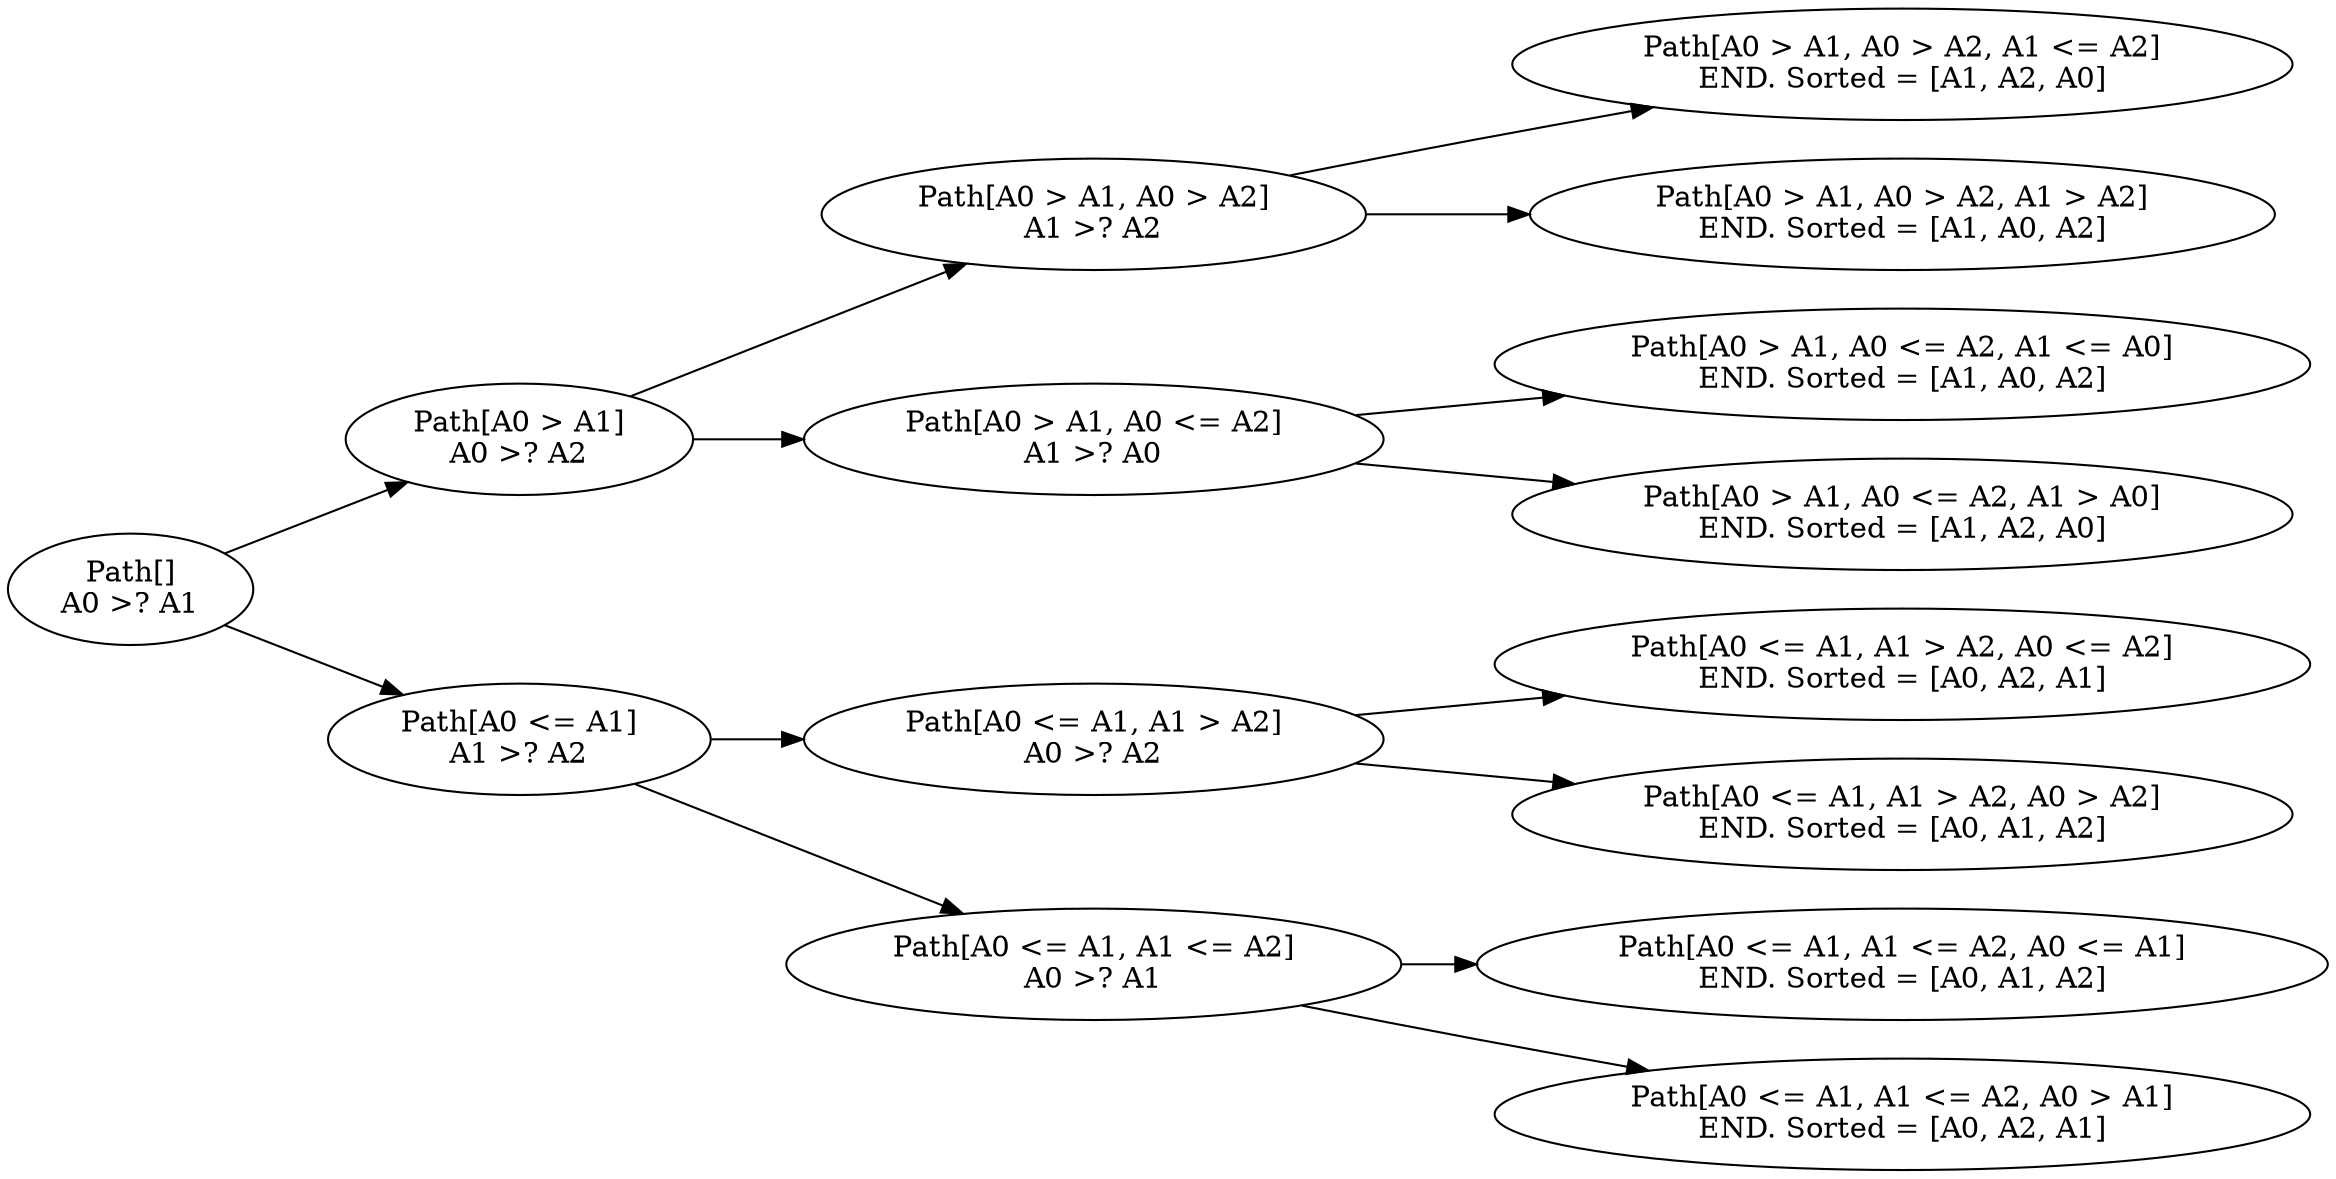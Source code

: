 digraph G{
    rankdir = LR
	"Path[]\nA0 >? A1" -> "Path[A0 > A1]\nA0 >? A2"
	"Path[]\nA0 >? A1" -> "Path[A0 <= A1]\nA1 >? A2"
	"Path[A0 > A1]\nA0 >? A2" -> "Path[A0 > A1, A0 > A2]\nA1 >? A2"
	"Path[A0 > A1]\nA0 >? A2" -> "Path[A0 > A1, A0 <= A2]\nA1 >? A0"
	"Path[A0 <= A1]\nA1 >? A2" -> "Path[A0 <= A1, A1 > A2]\nA0 >? A2"
	"Path[A0 <= A1]\nA1 >? A2" -> "Path[A0 <= A1, A1 <= A2]\nA0 >? A1"
	"Path[A0 > A1, A0 > A2]\nA1 >? A2" -> "Path[A0 > A1, A0 > A2, A1 <= A2]\nEND. Sorted = [A1, A2, A0]"
	"Path[A0 > A1, A0 > A2]\nA1 >? A2" -> "Path[A0 > A1, A0 > A2, A1 > A2]\nEND. Sorted = [A1, A0, A2]"
	"Path[A0 > A1, A0 <= A2]\nA1 >? A0" -> "Path[A0 > A1, A0 <= A2, A1 <= A0]\nEND. Sorted = [A1, A0, A2]"
	"Path[A0 > A1, A0 <= A2]\nA1 >? A0" -> "Path[A0 > A1, A0 <= A2, A1 > A0]\nEND. Sorted = [A1, A2, A0]"
	"Path[A0 <= A1, A1 > A2]\nA0 >? A2" -> "Path[A0 <= A1, A1 > A2, A0 <= A2]\nEND. Sorted = [A0, A2, A1]"
	"Path[A0 <= A1, A1 > A2]\nA0 >? A2" -> "Path[A0 <= A1, A1 > A2, A0 > A2]\nEND. Sorted = [A0, A1, A2]"
	"Path[A0 <= A1, A1 <= A2]\nA0 >? A1" -> "Path[A0 <= A1, A1 <= A2, A0 <= A1]\nEND. Sorted = [A0, A1, A2]"
	"Path[A0 <= A1, A1 <= A2]\nA0 >? A1" -> "Path[A0 <= A1, A1 <= A2, A0 > A1]\nEND. Sorted = [A0, A2, A1]"
}